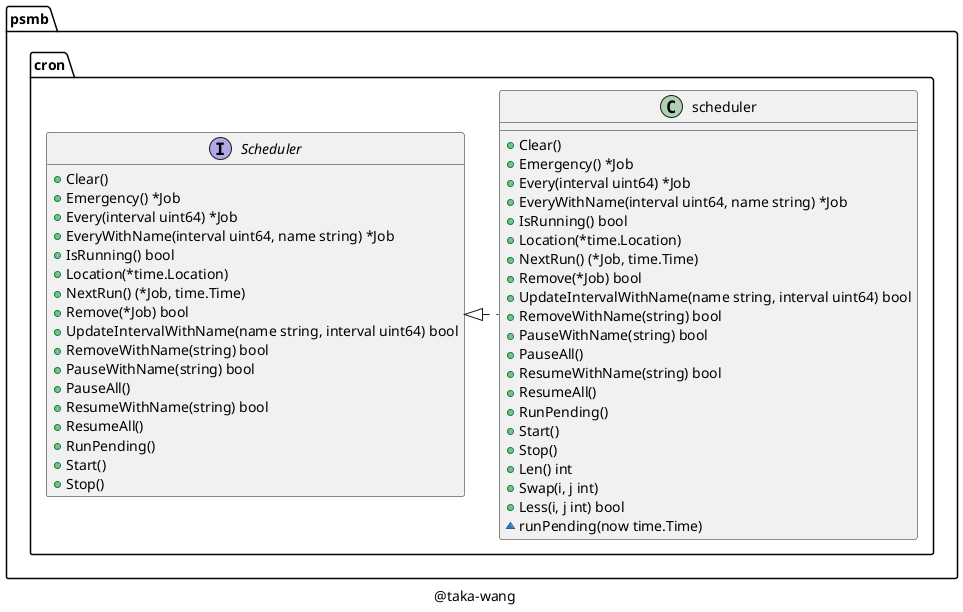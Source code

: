 @startuml

set namespaceSeparator /

class psmb/cron/scheduler {
    +Clear()
    +Emergency() *Job
    +Every(interval uint64) *Job
    +EveryWithName(interval uint64, name string) *Job
    +IsRunning() bool
    +Location(*time.Location)
    +NextRun() (*Job, time.Time)
    +Remove(*Job) bool
    +UpdateIntervalWithName(name string, interval uint64) bool
    +RemoveWithName(string) bool
    +PauseWithName(string) bool
    +PauseAll()
    +ResumeWithName(string) bool
    +ResumeAll()
    +RunPending()
    +Start()
    +Stop()
    +Len() int
    +Swap(i, j int)
    +Less(i, j int) bool
    ~runPending(now time.Time)
}

interface psmb/cron/Scheduler {
    +Clear()
    +Emergency() *Job
    +Every(interval uint64) *Job
    +EveryWithName(interval uint64, name string) *Job
    +IsRunning() bool
    +Location(*time.Location)
    +NextRun() (*Job, time.Time)
    +Remove(*Job) bool
    +UpdateIntervalWithName(name string, interval uint64) bool
    +RemoveWithName(string) bool
    +PauseWithName(string) bool
    +PauseAll()
    +ResumeWithName(string) bool
    +ResumeAll()
    +RunPending()
    +Start()
    +Stop()
}

"psmb/cron/Scheduler" <|. "psmb/cron/scheduler"

caption @taka-wang

hide interface fields

@enduml